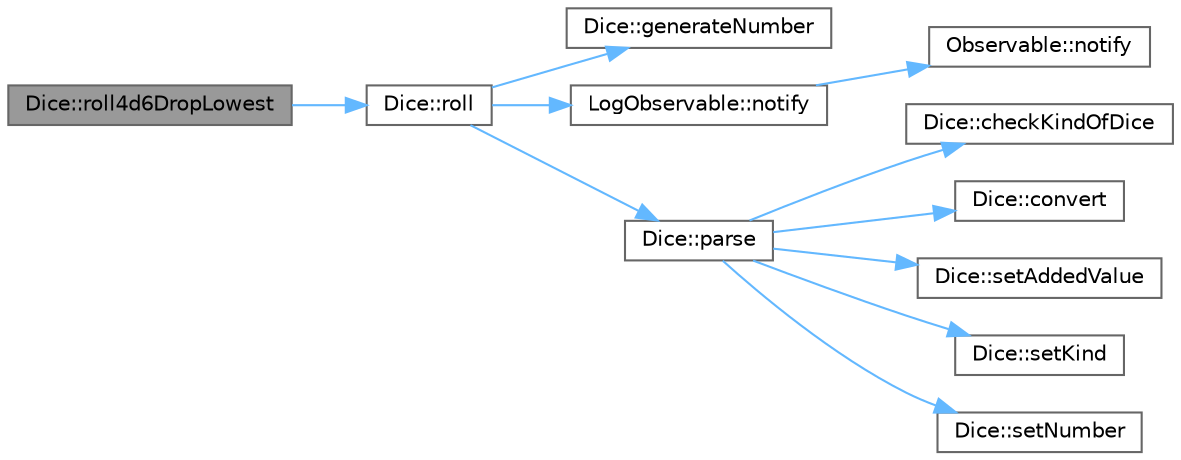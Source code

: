 digraph "Dice::roll4d6DropLowest"
{
 // LATEX_PDF_SIZE
  bgcolor="transparent";
  edge [fontname=Helvetica,fontsize=10,labelfontname=Helvetica,labelfontsize=10];
  node [fontname=Helvetica,fontsize=10,shape=box,height=0.2,width=0.4];
  rankdir="LR";
  Node1 [id="Node000001",label="Dice::roll4d6DropLowest",height=0.2,width=0.4,color="gray40", fillcolor="grey60", style="filled", fontcolor="black",tooltip="Roll 4d6."];
  Node1 -> Node2 [id="edge1_Node000001_Node000002",color="steelblue1",style="solid",tooltip=" "];
  Node2 [id="Node000002",label="Dice::roll",height=0.2,width=0.4,color="grey40", fillcolor="white", style="filled",URL="$class_dice.html#aa09f1850d597777c08e67cd0d9305244",tooltip="rolls the Dice by parsing the passed rex string, and generating a random number based on it"];
  Node2 -> Node3 [id="edge2_Node000002_Node000003",color="steelblue1",style="solid",tooltip=" "];
  Node3 [id="Node000003",label="Dice::generateNumber",height=0.2,width=0.4,color="grey40", fillcolor="white", style="filled",URL="$class_dice.html#a9a2d5bbefd49741f0eaf2e83d8885a11",tooltip="picks a random number based on the number, kind and added value"];
  Node2 -> Node4 [id="edge3_Node000002_Node000004",color="steelblue1",style="solid",tooltip=" "];
  Node4 [id="Node000004",label="LogObservable::notify",height=0.2,width=0.4,color="grey40", fillcolor="white", style="filled",URL="$class_log_observable.html#ad42f5e24118560f10123743dac922919",tooltip="Notifies the observers without any message. This function overrides the notify() function in the base..."];
  Node4 -> Node5 [id="edge4_Node000004_Node000005",color="steelblue1",style="solid",tooltip=" "];
  Node5 [id="Node000005",label="Observable::notify",height=0.2,width=0.4,color="grey40", fillcolor="white", style="filled",URL="$class_observable.html#ae181cee45eafcdd3244f2385ac1357d7",tooltip="Notifies all attached observers about a state change in the Observable object."];
  Node2 -> Node6 [id="edge5_Node000002_Node000006",color="steelblue1",style="solid",tooltip=" "];
  Node6 [id="Node000006",label="Dice::parse",height=0.2,width=0.4,color="grey40", fillcolor="white", style="filled",URL="$class_dice.html#a1d910412a8de7e5dc92790193bb85cb6",tooltip="sets the number(x), kind(y) and addedValue of dice attributes based on the format xdy[+z] and checks ..."];
  Node6 -> Node7 [id="edge6_Node000006_Node000007",color="steelblue1",style="solid",tooltip=" "];
  Node7 [id="Node000007",label="Dice::checkKindOfDice",height=0.2,width=0.4,color="grey40", fillcolor="white", style="filled",URL="$class_dice.html#aa9c31e56111d6474cf489591db359acb",tooltip="check if kind of dice is d4, d6, d8, d10, d12, d20, or d100"];
  Node6 -> Node8 [id="edge7_Node000006_Node000008",color="steelblue1",style="solid",tooltip=" "];
  Node8 [id="Node000008",label="Dice::convert",height=0.2,width=0.4,color="grey40", fillcolor="white", style="filled",URL="$class_dice.html#a8dca70574a5a71ef9c0c67a590404c8f",tooltip="converts given string to integer"];
  Node6 -> Node9 [id="edge8_Node000006_Node000009",color="steelblue1",style="solid",tooltip=" "];
  Node9 [id="Node000009",label="Dice::setAddedValue",height=0.2,width=0.4,color="grey40", fillcolor="white", style="filled",URL="$class_dice.html#a916d9bb78896ed3e53dee7e0233a2743",tooltip="Set the added value attribute of the Dice object."];
  Node6 -> Node10 [id="edge9_Node000006_Node000010",color="steelblue1",style="solid",tooltip=" "];
  Node10 [id="Node000010",label="Dice::setKind",height=0.2,width=0.4,color="grey40", fillcolor="white", style="filled",URL="$class_dice.html#ab64aa8ebfa909dc59e827770843e4262",tooltip="Set the kind attribute of the Dice object."];
  Node6 -> Node11 [id="edge10_Node000006_Node000011",color="steelblue1",style="solid",tooltip=" "];
  Node11 [id="Node000011",label="Dice::setNumber",height=0.2,width=0.4,color="grey40", fillcolor="white", style="filled",URL="$class_dice.html#a918d6953c8d622546f8703735147fda9",tooltip="Set the number attribute of the Dice object."];
}
